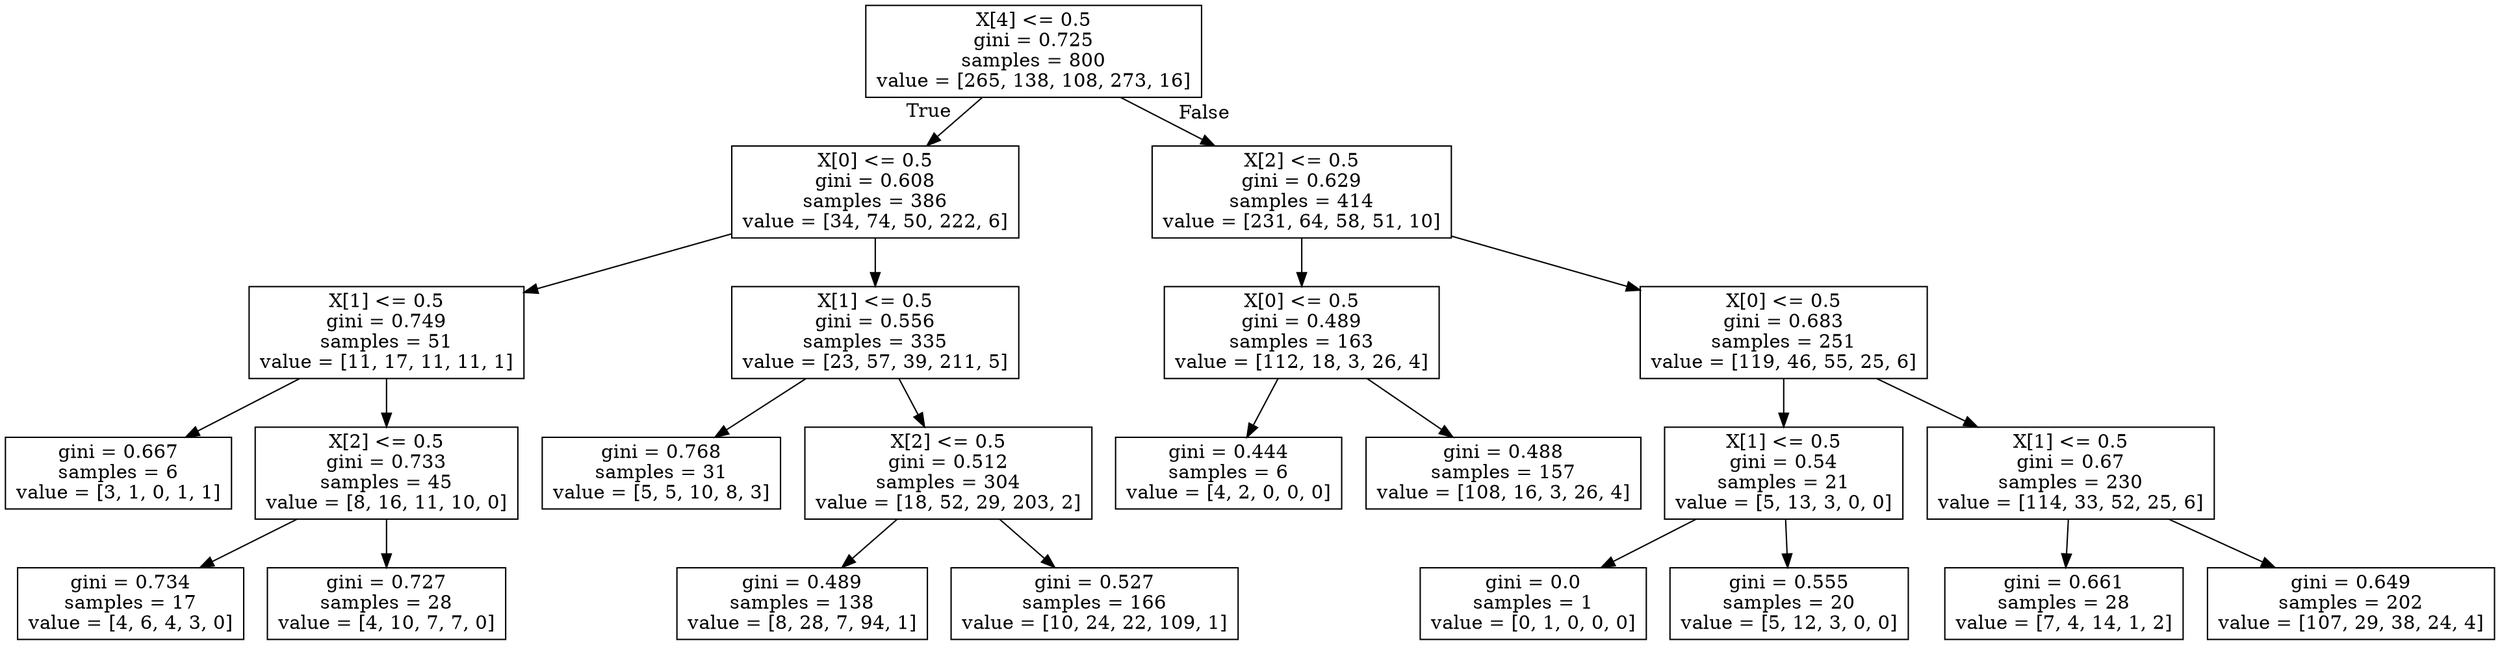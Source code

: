 digraph Tree {
node [shape=box] ;
0 [label="X[4] <= 0.5\ngini = 0.725\nsamples = 800\nvalue = [265, 138, 108, 273, 16]"] ;
1 [label="X[0] <= 0.5\ngini = 0.608\nsamples = 386\nvalue = [34, 74, 50, 222, 6]"] ;
0 -> 1 [labeldistance=2.5, labelangle=45, headlabel="True"] ;
2 [label="X[1] <= 0.5\ngini = 0.749\nsamples = 51\nvalue = [11, 17, 11, 11, 1]"] ;
1 -> 2 ;
3 [label="gini = 0.667\nsamples = 6\nvalue = [3, 1, 0, 1, 1]"] ;
2 -> 3 ;
4 [label="X[2] <= 0.5\ngini = 0.733\nsamples = 45\nvalue = [8, 16, 11, 10, 0]"] ;
2 -> 4 ;
5 [label="gini = 0.734\nsamples = 17\nvalue = [4, 6, 4, 3, 0]"] ;
4 -> 5 ;
6 [label="gini = 0.727\nsamples = 28\nvalue = [4, 10, 7, 7, 0]"] ;
4 -> 6 ;
7 [label="X[1] <= 0.5\ngini = 0.556\nsamples = 335\nvalue = [23, 57, 39, 211, 5]"] ;
1 -> 7 ;
8 [label="gini = 0.768\nsamples = 31\nvalue = [5, 5, 10, 8, 3]"] ;
7 -> 8 ;
9 [label="X[2] <= 0.5\ngini = 0.512\nsamples = 304\nvalue = [18, 52, 29, 203, 2]"] ;
7 -> 9 ;
10 [label="gini = 0.489\nsamples = 138\nvalue = [8, 28, 7, 94, 1]"] ;
9 -> 10 ;
11 [label="gini = 0.527\nsamples = 166\nvalue = [10, 24, 22, 109, 1]"] ;
9 -> 11 ;
12 [label="X[2] <= 0.5\ngini = 0.629\nsamples = 414\nvalue = [231, 64, 58, 51, 10]"] ;
0 -> 12 [labeldistance=2.5, labelangle=-45, headlabel="False"] ;
13 [label="X[0] <= 0.5\ngini = 0.489\nsamples = 163\nvalue = [112, 18, 3, 26, 4]"] ;
12 -> 13 ;
14 [label="gini = 0.444\nsamples = 6\nvalue = [4, 2, 0, 0, 0]"] ;
13 -> 14 ;
15 [label="gini = 0.488\nsamples = 157\nvalue = [108, 16, 3, 26, 4]"] ;
13 -> 15 ;
16 [label="X[0] <= 0.5\ngini = 0.683\nsamples = 251\nvalue = [119, 46, 55, 25, 6]"] ;
12 -> 16 ;
17 [label="X[1] <= 0.5\ngini = 0.54\nsamples = 21\nvalue = [5, 13, 3, 0, 0]"] ;
16 -> 17 ;
18 [label="gini = 0.0\nsamples = 1\nvalue = [0, 1, 0, 0, 0]"] ;
17 -> 18 ;
19 [label="gini = 0.555\nsamples = 20\nvalue = [5, 12, 3, 0, 0]"] ;
17 -> 19 ;
20 [label="X[1] <= 0.5\ngini = 0.67\nsamples = 230\nvalue = [114, 33, 52, 25, 6]"] ;
16 -> 20 ;
21 [label="gini = 0.661\nsamples = 28\nvalue = [7, 4, 14, 1, 2]"] ;
20 -> 21 ;
22 [label="gini = 0.649\nsamples = 202\nvalue = [107, 29, 38, 24, 4]"] ;
20 -> 22 ;
}